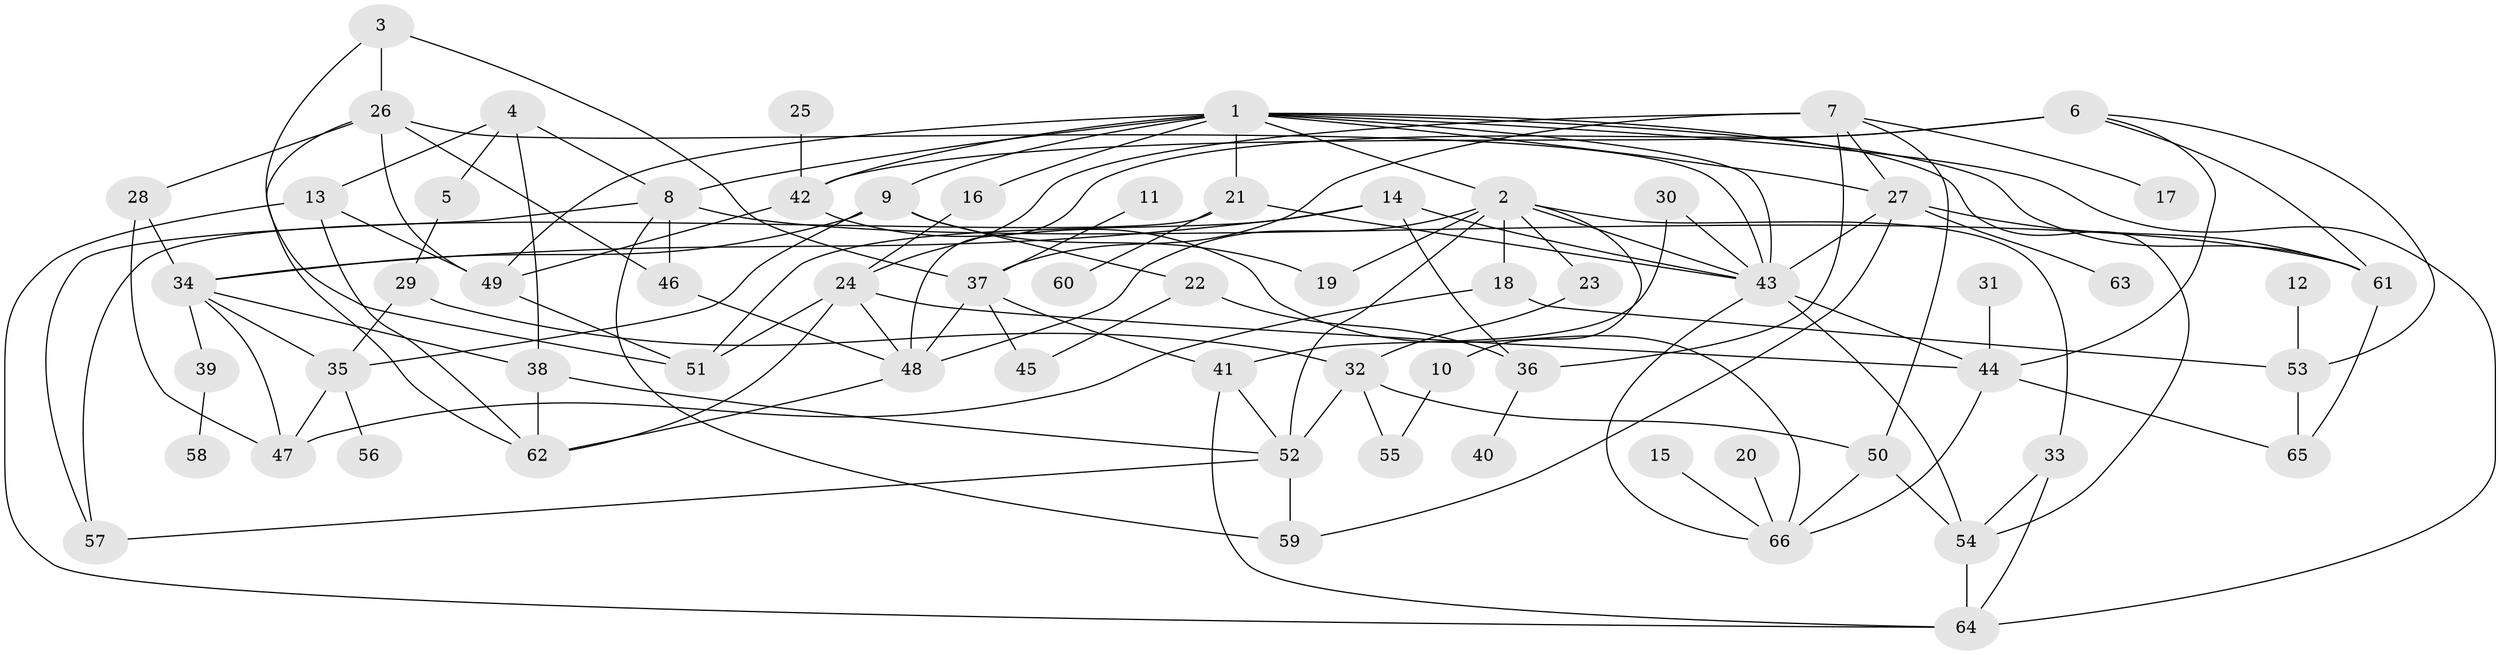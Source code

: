 // original degree distribution, {6: 0.03816793893129771, 5: 0.11450381679389313, 7: 0.030534351145038167, 3: 0.2595419847328244, 2: 0.21374045801526717, 4: 0.13740458015267176, 1: 0.20610687022900764}
// Generated by graph-tools (version 1.1) at 2025/25/03/09/25 03:25:27]
// undirected, 66 vertices, 126 edges
graph export_dot {
graph [start="1"]
  node [color=gray90,style=filled];
  1;
  2;
  3;
  4;
  5;
  6;
  7;
  8;
  9;
  10;
  11;
  12;
  13;
  14;
  15;
  16;
  17;
  18;
  19;
  20;
  21;
  22;
  23;
  24;
  25;
  26;
  27;
  28;
  29;
  30;
  31;
  32;
  33;
  34;
  35;
  36;
  37;
  38;
  39;
  40;
  41;
  42;
  43;
  44;
  45;
  46;
  47;
  48;
  49;
  50;
  51;
  52;
  53;
  54;
  55;
  56;
  57;
  58;
  59;
  60;
  61;
  62;
  63;
  64;
  65;
  66;
  1 -- 2 [weight=1.0];
  1 -- 8 [weight=1.0];
  1 -- 9 [weight=1.0];
  1 -- 16 [weight=1.0];
  1 -- 21 [weight=1.0];
  1 -- 27 [weight=1.0];
  1 -- 42 [weight=2.0];
  1 -- 43 [weight=1.0];
  1 -- 49 [weight=1.0];
  1 -- 54 [weight=1.0];
  1 -- 61 [weight=1.0];
  1 -- 64 [weight=1.0];
  2 -- 10 [weight=1.0];
  2 -- 18 [weight=1.0];
  2 -- 19 [weight=1.0];
  2 -- 23 [weight=1.0];
  2 -- 33 [weight=1.0];
  2 -- 43 [weight=1.0];
  2 -- 48 [weight=1.0];
  2 -- 52 [weight=1.0];
  3 -- 26 [weight=1.0];
  3 -- 37 [weight=1.0];
  3 -- 51 [weight=1.0];
  4 -- 5 [weight=1.0];
  4 -- 8 [weight=1.0];
  4 -- 13 [weight=1.0];
  4 -- 38 [weight=1.0];
  5 -- 29 [weight=1.0];
  6 -- 42 [weight=1.0];
  6 -- 44 [weight=1.0];
  6 -- 48 [weight=2.0];
  6 -- 53 [weight=1.0];
  6 -- 61 [weight=1.0];
  7 -- 17 [weight=1.0];
  7 -- 24 [weight=2.0];
  7 -- 27 [weight=1.0];
  7 -- 36 [weight=1.0];
  7 -- 37 [weight=1.0];
  7 -- 50 [weight=1.0];
  8 -- 46 [weight=1.0];
  8 -- 57 [weight=1.0];
  8 -- 59 [weight=1.0];
  8 -- 61 [weight=1.0];
  9 -- 19 [weight=1.0];
  9 -- 22 [weight=1.0];
  9 -- 34 [weight=1.0];
  9 -- 35 [weight=1.0];
  10 -- 55 [weight=1.0];
  11 -- 37 [weight=1.0];
  12 -- 53 [weight=1.0];
  13 -- 49 [weight=1.0];
  13 -- 62 [weight=1.0];
  13 -- 64 [weight=1.0];
  14 -- 34 [weight=1.0];
  14 -- 36 [weight=1.0];
  14 -- 43 [weight=1.0];
  14 -- 51 [weight=1.0];
  15 -- 66 [weight=1.0];
  16 -- 24 [weight=1.0];
  18 -- 47 [weight=1.0];
  18 -- 53 [weight=1.0];
  20 -- 66 [weight=1.0];
  21 -- 43 [weight=1.0];
  21 -- 57 [weight=1.0];
  21 -- 60 [weight=1.0];
  22 -- 36 [weight=1.0];
  22 -- 45 [weight=1.0];
  23 -- 32 [weight=1.0];
  24 -- 44 [weight=1.0];
  24 -- 48 [weight=1.0];
  24 -- 51 [weight=1.0];
  24 -- 62 [weight=1.0];
  25 -- 42 [weight=1.0];
  26 -- 28 [weight=1.0];
  26 -- 43 [weight=1.0];
  26 -- 46 [weight=1.0];
  26 -- 49 [weight=1.0];
  26 -- 62 [weight=1.0];
  27 -- 43 [weight=1.0];
  27 -- 59 [weight=1.0];
  27 -- 61 [weight=1.0];
  27 -- 63 [weight=1.0];
  28 -- 34 [weight=1.0];
  28 -- 47 [weight=1.0];
  29 -- 32 [weight=1.0];
  29 -- 35 [weight=1.0];
  30 -- 41 [weight=1.0];
  30 -- 43 [weight=1.0];
  31 -- 44 [weight=1.0];
  32 -- 50 [weight=1.0];
  32 -- 52 [weight=1.0];
  32 -- 55 [weight=1.0];
  33 -- 54 [weight=1.0];
  33 -- 64 [weight=1.0];
  34 -- 35 [weight=1.0];
  34 -- 38 [weight=1.0];
  34 -- 39 [weight=1.0];
  34 -- 47 [weight=1.0];
  35 -- 47 [weight=1.0];
  35 -- 56 [weight=1.0];
  36 -- 40 [weight=1.0];
  37 -- 41 [weight=1.0];
  37 -- 45 [weight=1.0];
  37 -- 48 [weight=1.0];
  38 -- 52 [weight=1.0];
  38 -- 62 [weight=1.0];
  39 -- 58 [weight=1.0];
  41 -- 52 [weight=1.0];
  41 -- 64 [weight=1.0];
  42 -- 49 [weight=1.0];
  42 -- 66 [weight=1.0];
  43 -- 44 [weight=1.0];
  43 -- 54 [weight=1.0];
  43 -- 66 [weight=1.0];
  44 -- 65 [weight=1.0];
  44 -- 66 [weight=1.0];
  46 -- 48 [weight=1.0];
  48 -- 62 [weight=1.0];
  49 -- 51 [weight=1.0];
  50 -- 54 [weight=1.0];
  50 -- 66 [weight=1.0];
  52 -- 57 [weight=1.0];
  52 -- 59 [weight=1.0];
  53 -- 65 [weight=2.0];
  54 -- 64 [weight=1.0];
  61 -- 65 [weight=1.0];
}
